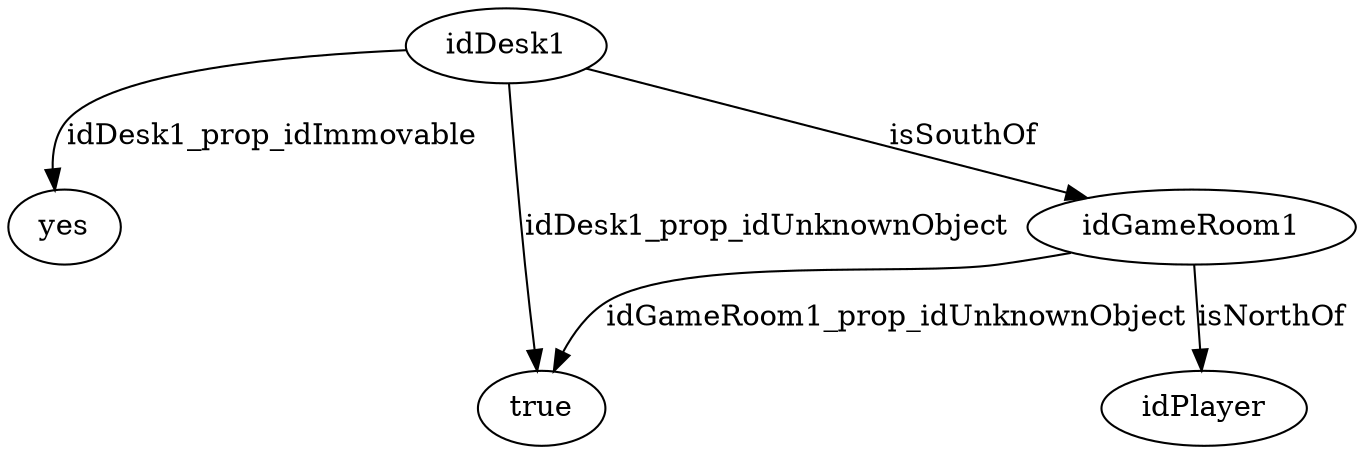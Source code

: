 strict digraph  {
idDesk1 [node_type=entity_node, root=root];
yes;
true;
idGameRoom1;
idPlayer;
idDesk1 -> yes  [edge_type=property, label=idDesk1_prop_idImmovable];
idDesk1 -> true  [edge_type=property, label=idDesk1_prop_idUnknownObject];
idDesk1 -> idGameRoom1  [edge_type=relationship, label=isSouthOf];
idGameRoom1 -> true  [edge_type=property, label=idGameRoom1_prop_idUnknownObject];
idGameRoom1 -> idPlayer  [edge_type=relationship, label=isNorthOf];
}
